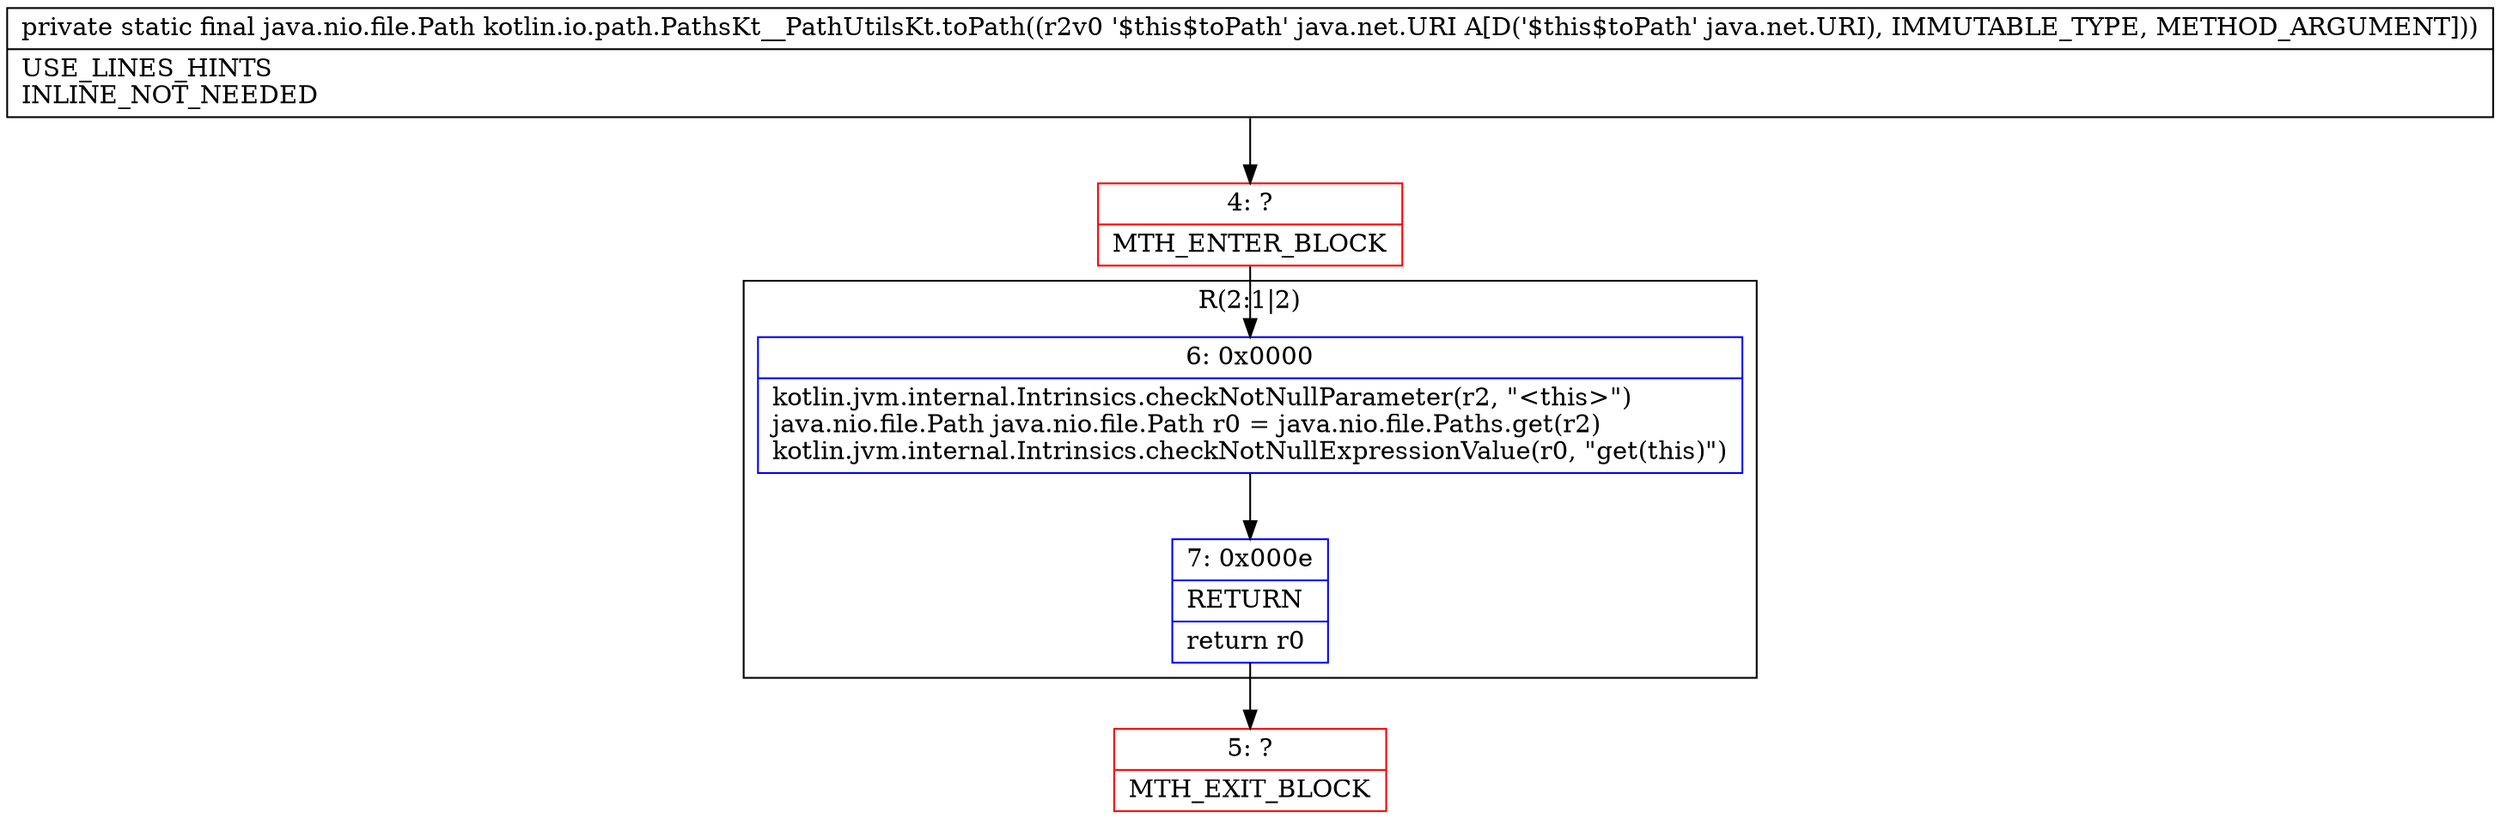 digraph "CFG forkotlin.io.path.PathsKt__PathUtilsKt.toPath(Ljava\/net\/URI;)Ljava\/nio\/file\/Path;" {
subgraph cluster_Region_1505016134 {
label = "R(2:1|2)";
node [shape=record,color=blue];
Node_6 [shape=record,label="{6\:\ 0x0000|kotlin.jvm.internal.Intrinsics.checkNotNullParameter(r2, \"\<this\>\")\ljava.nio.file.Path java.nio.file.Path r0 = java.nio.file.Paths.get(r2)\lkotlin.jvm.internal.Intrinsics.checkNotNullExpressionValue(r0, \"get(this)\")\l}"];
Node_7 [shape=record,label="{7\:\ 0x000e|RETURN\l|return r0\l}"];
}
Node_4 [shape=record,color=red,label="{4\:\ ?|MTH_ENTER_BLOCK\l}"];
Node_5 [shape=record,color=red,label="{5\:\ ?|MTH_EXIT_BLOCK\l}"];
MethodNode[shape=record,label="{private static final java.nio.file.Path kotlin.io.path.PathsKt__PathUtilsKt.toPath((r2v0 '$this$toPath' java.net.URI A[D('$this$toPath' java.net.URI), IMMUTABLE_TYPE, METHOD_ARGUMENT]))  | USE_LINES_HINTS\lINLINE_NOT_NEEDED\l}"];
MethodNode -> Node_4;Node_6 -> Node_7;
Node_7 -> Node_5;
Node_4 -> Node_6;
}

